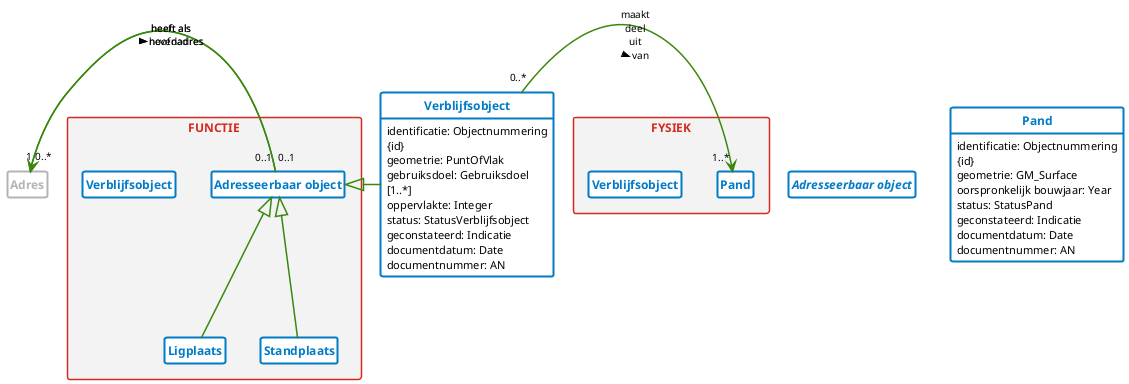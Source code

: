 @startuml

' --------v-v-v-v-v-v-v-v--------
' https://www.rijkshuisstijl.nl/organisatiespecifieke-richtlijnen/ministerie-van-binnenlandse-zaken-en-koninkrijksrelaties/deelidentiteit-kerndepartement-bzk
' https://www.rijkshuisstijl.nl/basiselementen/basiselementen-online/online-kleuren
'
' # Communicatiekleuren
' Het kerndepartement van BZK heeft uit het kleurenpalet van de rijkshuisstijl drie kleuren (elk met tint1 / tint2) gekozen:
' - Rijksoverheid hemelblauw #007bc7 (#b2d7ee/#d9ebf7)
' - Rijksoverheid rood #d52b1e (#f2bfbb/#f9dfdd)
' - Rijksoverheid groen #39870c (#c3dbb6/#e1eddb)
' Het gebruik van deze kleuren in combinatie met veel wit wordt gestimuleerd.
'
' # Tinten voor achtergrondkaders, grafieken en tabellen
' Voor achtergrondkaders, grafieken en tabellen kunnen 7 neutrale grijstinten of tinten van een communicatiekleur in stappen van 20% worden toegepast. Voor tekstachtergrond wordt grijstint1 of communicatiekleur tint2 aanbevolen om aan de contrasteisen voor een goede leesbaarheid te voldoen.
'
' Rijksoverheid grijs 1 #f3f3f3
' Rijksoverheid grijs 2 #e6e6e6
' Rijksoverheid grijs 3 #cccccc
' Rijksoverheid grijs 4 #b4b4b4
' Rijksoverheid grijs 5 #999999
' Rijksoverheid grijs 6 #696969
' Rijksoverheid grijs 7 #535353

' --------^-^-^-^-^-^-^-^--------

skinparam defaultFontColor black
skinparam defaultFontName Lucida Sans
skinparam defaultFontSize 11
skinparam defaultFontStyle normal
skinparam defaultMonospacedFontName Lucida Sans Typewriter
' skinparam defaultTextAlignment left
' skinparam lineType ortho
' skinparam lineType polyline
skinparam shadowing false
skinparam wrapWidth 165

skinparam class {
    ArrowColor #39870c
    ArrowFontSize 10
'     ArrowTextAlignment center
    ArrowThickness 1.5
'     AttributeFontColor #000000
    AttributeIconSize 0
    BackgroundColor #ffffff
    BorderColor #007bc7
    BorderThickness 2
    FontColor #007bc7
    FontSize 12
    FontStyle bold
'     StereotypeFontStyle italic
'     StereotypeFontColor #000000
}

skinparam class<<extern>> {
    AttributeFontColor #b4b4b4
    BorderColor #b4b4b4
    FontColor #b4b4b4
    StereotypeFontColor #b4b4b4
}

skinparam class<<vrijwillig>> {
    BorderThickness 1
    FontStyle normal
}

skinparam note {
    BackgroundColor #fdf6bb
    BorderColor #f9e11e
    FontColor #007bc7
}

skinparam package {
    BackgroundColor #f3f3f3
    BorderColor #d52b1e
    FontColor #d52b1e
    FontSize 12
    FontStyle bold
    Style rectangle
}

skinparam package<< subpackage >> {
    BackgroundColor #e6e6e6
    BorderColor #e6e6e6
    FontStyle normal
}

hide circle

hide empty members

hide stereotype

' hide AbstractObject


' =================================================================================================


' hide Waardelijsten

package "FUNCTIE" {
    class "Adresseerbaar object" {
    }
    class Ligplaats {
    }
    class Standplaats {
    }
    class Verblijfsobject {
    }
}

package "FYSIEK" {
    class Pand {
    }
    class Verblijfsobject {
    }
}

"Adresseerbaar object" <|-- Ligplaats
"Adresseerbaar object" <|-- Standplaats
"Adresseerbaar object" <|- Verblijfsobject
Verblijfsobject "0..*" -> "1..*" Pand : maakt\ndeel\nuit\nvan >
"Adresseerbaar object" "0..1" -left-> "1" Adres : heeft als\nhoofdadres >
"Adresseerbaar object" "0..1" -left-> "0..*" Adres : heeft als\nnevenadres >

abstract class "Adresseerbaar object" << Objecttype >>

class Adres << Objecttype >> << extern >> {
}

class Pand << Objecttype >> {
    identificatie: Objectnummering {id}
    geometrie: GM_Surface
    oorspronkelijk bouwjaar: Year
    status: StatusPand
    geconstateerd: Indicatie
    documentdatum: Date
    documentnummer: AN
}

class Verblijfsobject << Objecttype >> {
    identificatie: Objectnummering {id}
    geometrie: PuntOfVlak
    gebruiksdoel: Gebruiksdoel [1..*]
    oppervlakte: Integer
    status: StatusVerblijfsobject
    geconstateerd: Indicatie
    documentdatum: Date
    documentnummer: AN
}

@enduml
